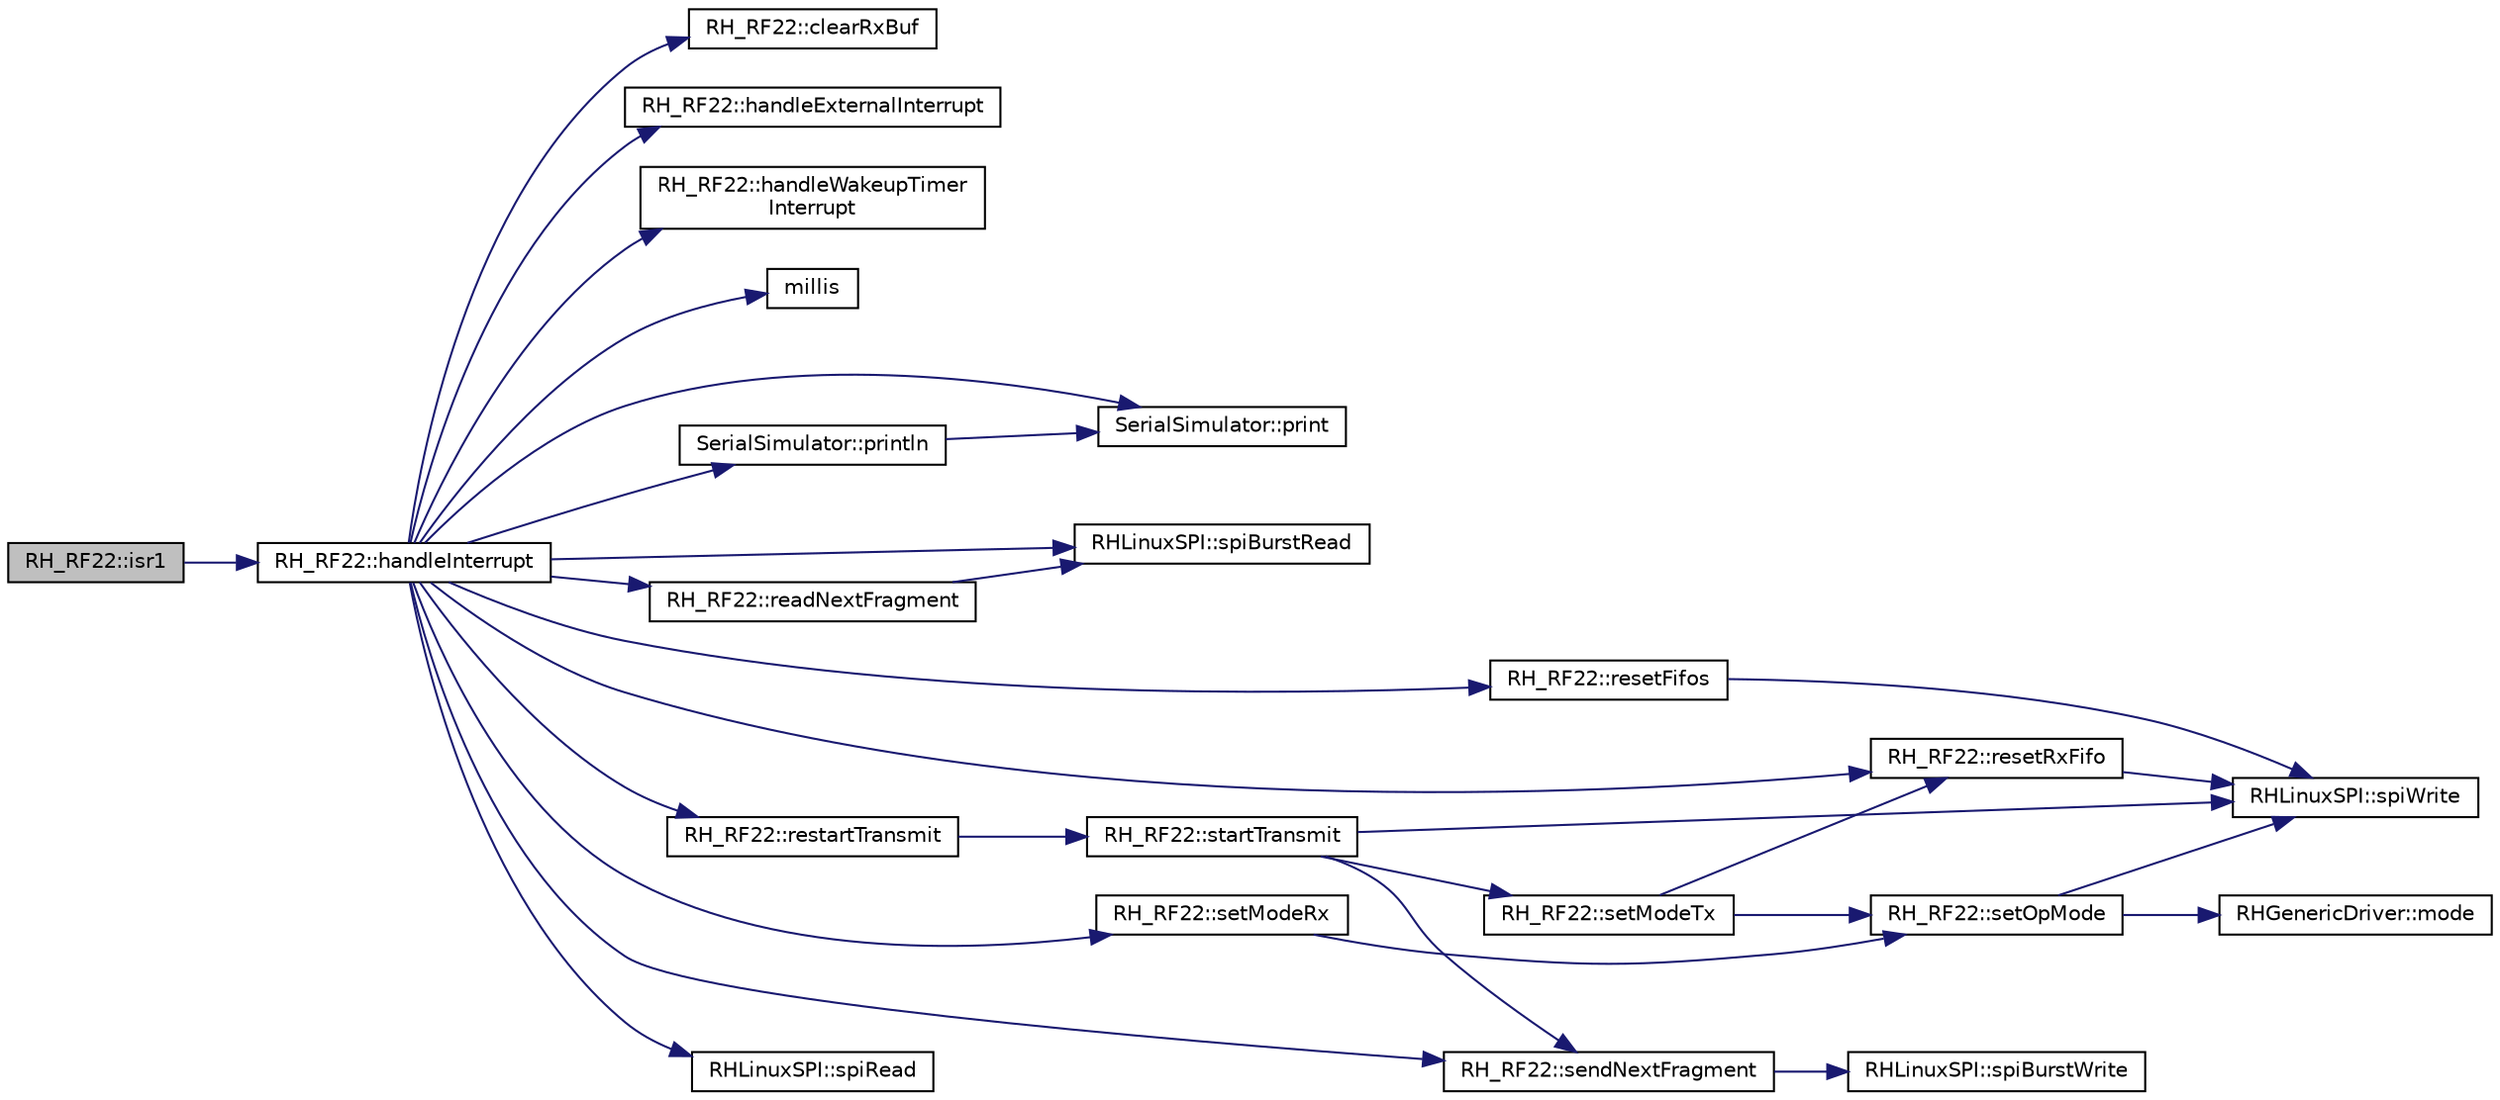 digraph "RH_RF22::isr1"
{
 // LATEX_PDF_SIZE
  edge [fontname="Helvetica",fontsize="10",labelfontname="Helvetica",labelfontsize="10"];
  node [fontname="Helvetica",fontsize="10",shape=record];
  rankdir="LR";
  Node1 [label="RH_RF22::isr1",height=0.2,width=0.4,color="black", fillcolor="grey75", style="filled", fontcolor="black",tooltip="Low level interrupt service routine for RF22 connected to interrupt 1."];
  Node1 -> Node2 [color="midnightblue",fontsize="10",style="solid",fontname="Helvetica"];
  Node2 [label="RH_RF22::handleInterrupt",height=0.2,width=0.4,color="black", fillcolor="white", style="filled",URL="$class_r_h___r_f22.html#a783778c2bc3ca7263509c74925e0bbd0",tooltip=" "];
  Node2 -> Node3 [color="midnightblue",fontsize="10",style="solid",fontname="Helvetica"];
  Node3 [label="RH_RF22::clearRxBuf",height=0.2,width=0.4,color="black", fillcolor="white", style="filled",URL="$class_r_h___r_f22.html#aebb4846b62c1262a257c635fee4e0261",tooltip=" "];
  Node2 -> Node4 [color="midnightblue",fontsize="10",style="solid",fontname="Helvetica"];
  Node4 [label="RH_RF22::handleExternalInterrupt",height=0.2,width=0.4,color="black", fillcolor="white", style="filled",URL="$class_r_h___r_f22.html#a11e229896b6a42e35c91d00538b5cf57",tooltip=" "];
  Node2 -> Node5 [color="midnightblue",fontsize="10",style="solid",fontname="Helvetica"];
  Node5 [label="RH_RF22::handleWakeupTimer\lInterrupt",height=0.2,width=0.4,color="black", fillcolor="white", style="filled",URL="$class_r_h___r_f22.html#aa32417bba25dc1f23687445f92f7513b",tooltip=" "];
  Node2 -> Node6 [color="midnightblue",fontsize="10",style="solid",fontname="Helvetica"];
  Node6 [label="millis",height=0.2,width=0.4,color="black", fillcolor="white", style="filled",URL="$_ras_pi_8cpp.html#a6ff7f2532a22366f0013bc41397129fd",tooltip=" "];
  Node2 -> Node7 [color="midnightblue",fontsize="10",style="solid",fontname="Helvetica"];
  Node7 [label="SerialSimulator::print",height=0.2,width=0.4,color="black", fillcolor="white", style="filled",URL="$class_serial_simulator.html#a234ffff97bfc7399b1d8edb3e4240380",tooltip=" "];
  Node2 -> Node8 [color="midnightblue",fontsize="10",style="solid",fontname="Helvetica"];
  Node8 [label="SerialSimulator::println",height=0.2,width=0.4,color="black", fillcolor="white", style="filled",URL="$class_serial_simulator.html#a7091e824733afdea0ff2a8baa2ad83d6",tooltip=" "];
  Node8 -> Node7 [color="midnightblue",fontsize="10",style="solid",fontname="Helvetica"];
  Node2 -> Node9 [color="midnightblue",fontsize="10",style="solid",fontname="Helvetica"];
  Node9 [label="RH_RF22::readNextFragment",height=0.2,width=0.4,color="black", fillcolor="white", style="filled",URL="$class_r_h___r_f22.html#ab4a6b4d4e24ea81117d55636faee0ba4",tooltip=" "];
  Node9 -> Node10 [color="midnightblue",fontsize="10",style="solid",fontname="Helvetica"];
  Node10 [label="RHLinuxSPI::spiBurstRead",height=0.2,width=0.4,color="black", fillcolor="white", style="filled",URL="$class_r_h_linux_s_p_i.html#a29a7d786f37bc3fa5937f8f6d737a091",tooltip=" "];
  Node2 -> Node11 [color="midnightblue",fontsize="10",style="solid",fontname="Helvetica"];
  Node11 [label="RH_RF22::resetFifos",height=0.2,width=0.4,color="black", fillcolor="white", style="filled",URL="$class_r_h___r_f22.html#a16b42a864c35a74135bcf296d0319ad3",tooltip=" "];
  Node11 -> Node12 [color="midnightblue",fontsize="10",style="solid",fontname="Helvetica"];
  Node12 [label="RHLinuxSPI::spiWrite",height=0.2,width=0.4,color="black", fillcolor="white", style="filled",URL="$class_r_h_linux_s_p_i.html#a090235d967429bdf01b5a32132ef2d3e",tooltip=" "];
  Node2 -> Node13 [color="midnightblue",fontsize="10",style="solid",fontname="Helvetica"];
  Node13 [label="RH_RF22::resetRxFifo",height=0.2,width=0.4,color="black", fillcolor="white", style="filled",URL="$class_r_h___r_f22.html#a753b3bbf20f5da9751c8470d0e78b690",tooltip=" "];
  Node13 -> Node12 [color="midnightblue",fontsize="10",style="solid",fontname="Helvetica"];
  Node2 -> Node14 [color="midnightblue",fontsize="10",style="solid",fontname="Helvetica"];
  Node14 [label="RH_RF22::restartTransmit",height=0.2,width=0.4,color="black", fillcolor="white", style="filled",URL="$class_r_h___r_f22.html#a1340eb66b91637df82a677b59a653145",tooltip=" "];
  Node14 -> Node15 [color="midnightblue",fontsize="10",style="solid",fontname="Helvetica"];
  Node15 [label="RH_RF22::startTransmit",height=0.2,width=0.4,color="black", fillcolor="white", style="filled",URL="$class_r_h___r_f22.html#aac078e58015aac82346356f07e10918e",tooltip=" "];
  Node15 -> Node16 [color="midnightblue",fontsize="10",style="solid",fontname="Helvetica"];
  Node16 [label="RH_RF22::sendNextFragment",height=0.2,width=0.4,color="black", fillcolor="white", style="filled",URL="$class_r_h___r_f22.html#a995e7b38f532802abd8171370833a370",tooltip=" "];
  Node16 -> Node17 [color="midnightblue",fontsize="10",style="solid",fontname="Helvetica"];
  Node17 [label="RHLinuxSPI::spiBurstWrite",height=0.2,width=0.4,color="black", fillcolor="white", style="filled",URL="$class_r_h_linux_s_p_i.html#a6cef2337979a6e446df051fc09d77d19",tooltip=" "];
  Node15 -> Node18 [color="midnightblue",fontsize="10",style="solid",fontname="Helvetica"];
  Node18 [label="RH_RF22::setModeTx",height=0.2,width=0.4,color="black", fillcolor="white", style="filled",URL="$class_r_h___r_f22.html#a9f5c0d2cb6f2ae172643d032f96a8618",tooltip=" "];
  Node18 -> Node13 [color="midnightblue",fontsize="10",style="solid",fontname="Helvetica"];
  Node18 -> Node19 [color="midnightblue",fontsize="10",style="solid",fontname="Helvetica"];
  Node19 [label="RH_RF22::setOpMode",height=0.2,width=0.4,color="black", fillcolor="white", style="filled",URL="$class_r_h___r_f22.html#a9d7c1307380a4267b4c585422c680bf1",tooltip=" "];
  Node19 -> Node20 [color="midnightblue",fontsize="10",style="solid",fontname="Helvetica"];
  Node20 [label="RHGenericDriver::mode",height=0.2,width=0.4,color="black", fillcolor="white", style="filled",URL="$class_r_h_generic_driver.html#a80ff7dfded27279332cf8fa6f15dce74",tooltip=" "];
  Node19 -> Node12 [color="midnightblue",fontsize="10",style="solid",fontname="Helvetica"];
  Node15 -> Node12 [color="midnightblue",fontsize="10",style="solid",fontname="Helvetica"];
  Node2 -> Node16 [color="midnightblue",fontsize="10",style="solid",fontname="Helvetica"];
  Node2 -> Node21 [color="midnightblue",fontsize="10",style="solid",fontname="Helvetica"];
  Node21 [label="RH_RF22::setModeRx",height=0.2,width=0.4,color="black", fillcolor="white", style="filled",URL="$class_r_h___r_f22.html#ad9529f61e4e50eed3f77d0323ad8a193",tooltip=" "];
  Node21 -> Node19 [color="midnightblue",fontsize="10",style="solid",fontname="Helvetica"];
  Node2 -> Node10 [color="midnightblue",fontsize="10",style="solid",fontname="Helvetica"];
  Node2 -> Node22 [color="midnightblue",fontsize="10",style="solid",fontname="Helvetica"];
  Node22 [label="RHLinuxSPI::spiRead",height=0.2,width=0.4,color="black", fillcolor="white", style="filled",URL="$class_r_h_linux_s_p_i.html#a108544d2b05b5898ae52fa131c002aa2",tooltip=" "];
}
